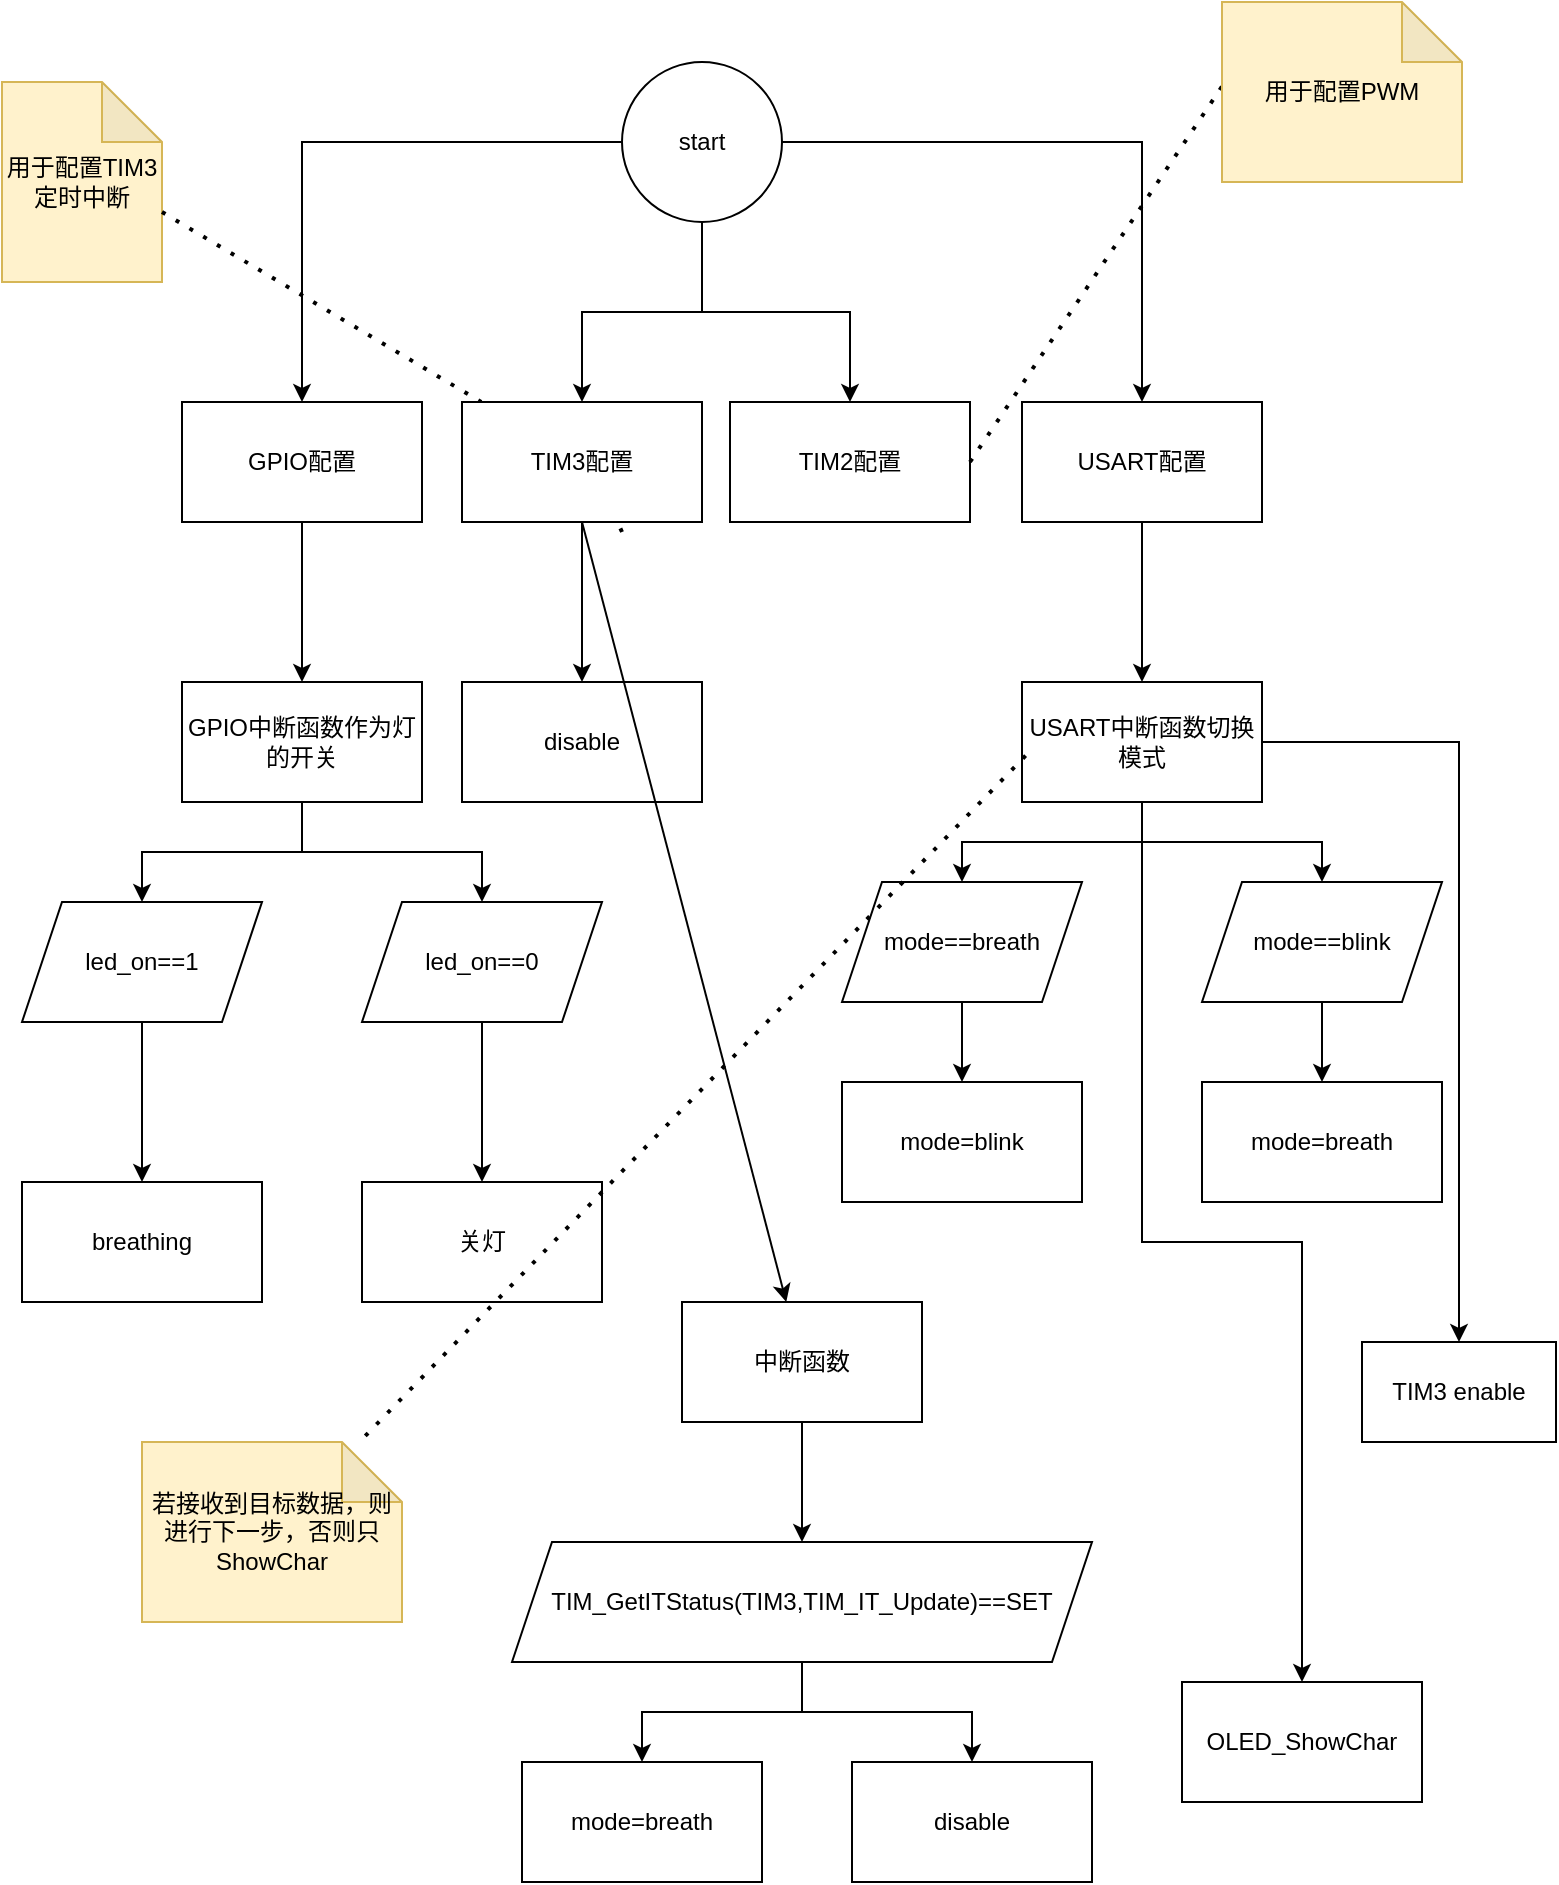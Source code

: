 <mxfile version="24.7.17">
  <diagram name="第 1 页" id="KKZOjZwv2nH5UE7Kqlf1">
    <mxGraphModel dx="855" dy="640" grid="1" gridSize="10" guides="1" tooltips="1" connect="1" arrows="1" fold="1" page="1" pageScale="1" pageWidth="827" pageHeight="1169" math="0" shadow="0">
      <root>
        <mxCell id="0" />
        <mxCell id="1" parent="0" />
        <mxCell id="dH0rpeb1SfjiAGW3sV3q-6" value="" style="edgeStyle=orthogonalEdgeStyle;rounded=0;orthogonalLoop=1;jettySize=auto;html=1;" edge="1" parent="1" source="dH0rpeb1SfjiAGW3sV3q-1" target="dH0rpeb1SfjiAGW3sV3q-5">
          <mxGeometry relative="1" as="geometry" />
        </mxCell>
        <mxCell id="dH0rpeb1SfjiAGW3sV3q-8" value="" style="edgeStyle=orthogonalEdgeStyle;rounded=0;orthogonalLoop=1;jettySize=auto;html=1;" edge="1" parent="1" source="dH0rpeb1SfjiAGW3sV3q-1" target="dH0rpeb1SfjiAGW3sV3q-7">
          <mxGeometry relative="1" as="geometry" />
        </mxCell>
        <mxCell id="dH0rpeb1SfjiAGW3sV3q-10" value="" style="edgeStyle=orthogonalEdgeStyle;rounded=0;orthogonalLoop=1;jettySize=auto;html=1;" edge="1" parent="1" source="dH0rpeb1SfjiAGW3sV3q-1" target="dH0rpeb1SfjiAGW3sV3q-9">
          <mxGeometry relative="1" as="geometry" />
        </mxCell>
        <mxCell id="dH0rpeb1SfjiAGW3sV3q-20" value="" style="edgeStyle=orthogonalEdgeStyle;rounded=0;orthogonalLoop=1;jettySize=auto;html=1;" edge="1" parent="1" source="dH0rpeb1SfjiAGW3sV3q-1" target="dH0rpeb1SfjiAGW3sV3q-19">
          <mxGeometry relative="1" as="geometry" />
        </mxCell>
        <mxCell id="dH0rpeb1SfjiAGW3sV3q-1" value="start" style="ellipse;whiteSpace=wrap;html=1;aspect=fixed;" vertex="1" parent="1">
          <mxGeometry x="360" y="50" width="80" height="80" as="geometry" />
        </mxCell>
        <mxCell id="dH0rpeb1SfjiAGW3sV3q-5" value="TIM2配置" style="whiteSpace=wrap;html=1;" vertex="1" parent="1">
          <mxGeometry x="414" y="220" width="120" height="60" as="geometry" />
        </mxCell>
        <mxCell id="dH0rpeb1SfjiAGW3sV3q-22" value="" style="edgeStyle=orthogonalEdgeStyle;rounded=0;orthogonalLoop=1;jettySize=auto;html=1;" edge="1" parent="1" source="dH0rpeb1SfjiAGW3sV3q-7" target="dH0rpeb1SfjiAGW3sV3q-21">
          <mxGeometry relative="1" as="geometry" />
        </mxCell>
        <mxCell id="dH0rpeb1SfjiAGW3sV3q-7" value="GPIO配置" style="whiteSpace=wrap;html=1;" vertex="1" parent="1">
          <mxGeometry x="140" y="220" width="120" height="60" as="geometry" />
        </mxCell>
        <mxCell id="dH0rpeb1SfjiAGW3sV3q-12" value="用于配置TIM3定时中断" style="shape=note;whiteSpace=wrap;html=1;backgroundOutline=1;darkOpacity=0.05;fillColor=#fff2cc;strokeColor=#d6b656;" vertex="1" parent="1">
          <mxGeometry x="50" y="60" width="80" height="100" as="geometry" />
        </mxCell>
        <mxCell id="dH0rpeb1SfjiAGW3sV3q-13" value="" style="endArrow=none;dashed=1;html=1;dashPattern=1 3;strokeWidth=2;rounded=0;exitX=0;exitY=0;exitDx=80;exitDy=65;exitPerimeter=0;" edge="1" parent="1" source="dH0rpeb1SfjiAGW3sV3q-9">
          <mxGeometry width="50" height="50" relative="1" as="geometry">
            <mxPoint x="290" y="290" as="sourcePoint" />
            <mxPoint x="340" y="240" as="targetPoint" />
          </mxGeometry>
        </mxCell>
        <mxCell id="dH0rpeb1SfjiAGW3sV3q-14" value="" style="endArrow=none;dashed=1;html=1;dashPattern=1 3;strokeWidth=2;rounded=0;entryX=0.05;entryY=0.37;entryDx=0;entryDy=0;entryPerimeter=0;" edge="1" parent="1" target="dH0rpeb1SfjiAGW3sV3q-15">
          <mxGeometry width="50" height="50" relative="1" as="geometry">
            <mxPoint x="534" y="250" as="sourcePoint" />
            <mxPoint x="690" y="300" as="targetPoint" />
          </mxGeometry>
        </mxCell>
        <mxCell id="dH0rpeb1SfjiAGW3sV3q-15" value="用于配置PWM" style="shape=note;whiteSpace=wrap;html=1;backgroundOutline=1;darkOpacity=0.05;fillColor=#fff2cc;strokeColor=#d6b656;" vertex="1" parent="1">
          <mxGeometry x="660" y="20" width="120" height="90" as="geometry" />
        </mxCell>
        <mxCell id="dH0rpeb1SfjiAGW3sV3q-18" value="" style="endArrow=none;dashed=1;html=1;dashPattern=1 3;strokeWidth=2;rounded=0;exitX=0;exitY=0;exitDx=80;exitDy=65;exitPerimeter=0;" edge="1" parent="1" source="dH0rpeb1SfjiAGW3sV3q-12" target="dH0rpeb1SfjiAGW3sV3q-9">
          <mxGeometry width="50" height="50" relative="1" as="geometry">
            <mxPoint x="130" y="125" as="sourcePoint" />
            <mxPoint x="340" y="240" as="targetPoint" />
          </mxGeometry>
        </mxCell>
        <mxCell id="dH0rpeb1SfjiAGW3sV3q-32" value="" style="edgeStyle=orthogonalEdgeStyle;rounded=0;orthogonalLoop=1;jettySize=auto;html=1;" edge="1" parent="1" source="dH0rpeb1SfjiAGW3sV3q-9" target="dH0rpeb1SfjiAGW3sV3q-31">
          <mxGeometry relative="1" as="geometry" />
        </mxCell>
        <mxCell id="dH0rpeb1SfjiAGW3sV3q-9" value="TIM3配置" style="whiteSpace=wrap;html=1;" vertex="1" parent="1">
          <mxGeometry x="280" y="220" width="120" height="60" as="geometry" />
        </mxCell>
        <mxCell id="dH0rpeb1SfjiAGW3sV3q-36" value="" style="edgeStyle=orthogonalEdgeStyle;rounded=0;orthogonalLoop=1;jettySize=auto;html=1;" edge="1" parent="1" source="dH0rpeb1SfjiAGW3sV3q-19" target="dH0rpeb1SfjiAGW3sV3q-35">
          <mxGeometry relative="1" as="geometry" />
        </mxCell>
        <mxCell id="dH0rpeb1SfjiAGW3sV3q-19" value="USART配置" style="whiteSpace=wrap;html=1;" vertex="1" parent="1">
          <mxGeometry x="560" y="220" width="120" height="60" as="geometry" />
        </mxCell>
        <mxCell id="dH0rpeb1SfjiAGW3sV3q-24" value="" style="edgeStyle=orthogonalEdgeStyle;rounded=0;orthogonalLoop=1;jettySize=auto;html=1;" edge="1" parent="1" source="dH0rpeb1SfjiAGW3sV3q-21" target="dH0rpeb1SfjiAGW3sV3q-23">
          <mxGeometry relative="1" as="geometry" />
        </mxCell>
        <mxCell id="dH0rpeb1SfjiAGW3sV3q-26" value="" style="edgeStyle=orthogonalEdgeStyle;rounded=0;orthogonalLoop=1;jettySize=auto;html=1;" edge="1" parent="1" source="dH0rpeb1SfjiAGW3sV3q-21" target="dH0rpeb1SfjiAGW3sV3q-25">
          <mxGeometry relative="1" as="geometry" />
        </mxCell>
        <mxCell id="dH0rpeb1SfjiAGW3sV3q-21" value="GPIO中断函数作为灯的开关" style="whiteSpace=wrap;html=1;" vertex="1" parent="1">
          <mxGeometry x="140" y="360" width="120" height="60" as="geometry" />
        </mxCell>
        <mxCell id="dH0rpeb1SfjiAGW3sV3q-28" value="" style="edgeStyle=orthogonalEdgeStyle;rounded=0;orthogonalLoop=1;jettySize=auto;html=1;" edge="1" parent="1" source="dH0rpeb1SfjiAGW3sV3q-23" target="dH0rpeb1SfjiAGW3sV3q-27">
          <mxGeometry relative="1" as="geometry" />
        </mxCell>
        <mxCell id="dH0rpeb1SfjiAGW3sV3q-23" value="led_on==1" style="shape=parallelogram;perimeter=parallelogramPerimeter;whiteSpace=wrap;html=1;fixedSize=1;" vertex="1" parent="1">
          <mxGeometry x="60" y="470" width="120" height="60" as="geometry" />
        </mxCell>
        <mxCell id="dH0rpeb1SfjiAGW3sV3q-30" value="" style="edgeStyle=orthogonalEdgeStyle;rounded=0;orthogonalLoop=1;jettySize=auto;html=1;" edge="1" parent="1" source="dH0rpeb1SfjiAGW3sV3q-25" target="dH0rpeb1SfjiAGW3sV3q-29">
          <mxGeometry relative="1" as="geometry" />
        </mxCell>
        <mxCell id="dH0rpeb1SfjiAGW3sV3q-25" value="led_on==0" style="shape=parallelogram;perimeter=parallelogramPerimeter;whiteSpace=wrap;html=1;fixedSize=1;" vertex="1" parent="1">
          <mxGeometry x="230" y="470" width="120" height="60" as="geometry" />
        </mxCell>
        <mxCell id="dH0rpeb1SfjiAGW3sV3q-27" value="breathing" style="whiteSpace=wrap;html=1;" vertex="1" parent="1">
          <mxGeometry x="60" y="610" width="120" height="60" as="geometry" />
        </mxCell>
        <mxCell id="dH0rpeb1SfjiAGW3sV3q-29" value="关灯" style="whiteSpace=wrap;html=1;" vertex="1" parent="1">
          <mxGeometry x="230" y="610" width="120" height="60" as="geometry" />
        </mxCell>
        <mxCell id="dH0rpeb1SfjiAGW3sV3q-31" value="disable" style="whiteSpace=wrap;html=1;" vertex="1" parent="1">
          <mxGeometry x="280" y="360" width="120" height="60" as="geometry" />
        </mxCell>
        <mxCell id="dH0rpeb1SfjiAGW3sV3q-38" value="" style="edgeStyle=orthogonalEdgeStyle;rounded=0;orthogonalLoop=1;jettySize=auto;html=1;" edge="1" parent="1" source="dH0rpeb1SfjiAGW3sV3q-35" target="dH0rpeb1SfjiAGW3sV3q-37">
          <mxGeometry relative="1" as="geometry" />
        </mxCell>
        <mxCell id="dH0rpeb1SfjiAGW3sV3q-42" value="" style="edgeStyle=orthogonalEdgeStyle;rounded=0;orthogonalLoop=1;jettySize=auto;html=1;" edge="1" parent="1" source="dH0rpeb1SfjiAGW3sV3q-35" target="dH0rpeb1SfjiAGW3sV3q-41">
          <mxGeometry relative="1" as="geometry" />
        </mxCell>
        <mxCell id="dH0rpeb1SfjiAGW3sV3q-47" value="" style="edgeStyle=orthogonalEdgeStyle;rounded=0;orthogonalLoop=1;jettySize=auto;html=1;" edge="1" parent="1" source="dH0rpeb1SfjiAGW3sV3q-35" target="dH0rpeb1SfjiAGW3sV3q-46">
          <mxGeometry relative="1" as="geometry" />
        </mxCell>
        <mxCell id="dH0rpeb1SfjiAGW3sV3q-57" value="" style="edgeStyle=orthogonalEdgeStyle;rounded=0;orthogonalLoop=1;jettySize=auto;html=1;" edge="1" parent="1" source="dH0rpeb1SfjiAGW3sV3q-35" target="dH0rpeb1SfjiAGW3sV3q-56">
          <mxGeometry relative="1" as="geometry" />
        </mxCell>
        <mxCell id="dH0rpeb1SfjiAGW3sV3q-35" value="USART中断函数切换模式" style="whiteSpace=wrap;html=1;" vertex="1" parent="1">
          <mxGeometry x="560" y="360" width="120" height="60" as="geometry" />
        </mxCell>
        <mxCell id="dH0rpeb1SfjiAGW3sV3q-40" value="" style="edgeStyle=orthogonalEdgeStyle;rounded=0;orthogonalLoop=1;jettySize=auto;html=1;" edge="1" parent="1" source="dH0rpeb1SfjiAGW3sV3q-37" target="dH0rpeb1SfjiAGW3sV3q-39">
          <mxGeometry relative="1" as="geometry" />
        </mxCell>
        <mxCell id="dH0rpeb1SfjiAGW3sV3q-37" value="mode==breath" style="shape=parallelogram;perimeter=parallelogramPerimeter;whiteSpace=wrap;html=1;fixedSize=1;" vertex="1" parent="1">
          <mxGeometry x="470" y="460" width="120" height="60" as="geometry" />
        </mxCell>
        <mxCell id="dH0rpeb1SfjiAGW3sV3q-39" value="mode=blink" style="whiteSpace=wrap;html=1;" vertex="1" parent="1">
          <mxGeometry x="470" y="560" width="120" height="60" as="geometry" />
        </mxCell>
        <mxCell id="dH0rpeb1SfjiAGW3sV3q-44" value="" style="edgeStyle=orthogonalEdgeStyle;rounded=0;orthogonalLoop=1;jettySize=auto;html=1;" edge="1" parent="1" source="dH0rpeb1SfjiAGW3sV3q-41" target="dH0rpeb1SfjiAGW3sV3q-43">
          <mxGeometry relative="1" as="geometry" />
        </mxCell>
        <mxCell id="dH0rpeb1SfjiAGW3sV3q-41" value="mode==blink" style="shape=parallelogram;perimeter=parallelogramPerimeter;whiteSpace=wrap;html=1;fixedSize=1;" vertex="1" parent="1">
          <mxGeometry x="650" y="460" width="120" height="60" as="geometry" />
        </mxCell>
        <mxCell id="dH0rpeb1SfjiAGW3sV3q-43" value="mode=breath" style="whiteSpace=wrap;html=1;" vertex="1" parent="1">
          <mxGeometry x="650" y="560" width="120" height="60" as="geometry" />
        </mxCell>
        <mxCell id="dH0rpeb1SfjiAGW3sV3q-46" value="TIM3 enable" style="whiteSpace=wrap;html=1;" vertex="1" parent="1">
          <mxGeometry x="730" y="690" width="97" height="50" as="geometry" />
        </mxCell>
        <mxCell id="dH0rpeb1SfjiAGW3sV3q-48" value="" style="endArrow=classic;html=1;rounded=0;exitX=0.5;exitY=1;exitDx=0;exitDy=0;" edge="1" parent="1" source="dH0rpeb1SfjiAGW3sV3q-9" target="dH0rpeb1SfjiAGW3sV3q-49">
          <mxGeometry width="50" height="50" relative="1" as="geometry">
            <mxPoint x="550" y="500" as="sourcePoint" />
            <mxPoint x="450" y="700" as="targetPoint" />
          </mxGeometry>
        </mxCell>
        <mxCell id="dH0rpeb1SfjiAGW3sV3q-51" value="" style="edgeStyle=orthogonalEdgeStyle;rounded=0;orthogonalLoop=1;jettySize=auto;html=1;" edge="1" parent="1" source="dH0rpeb1SfjiAGW3sV3q-49" target="dH0rpeb1SfjiAGW3sV3q-50">
          <mxGeometry relative="1" as="geometry" />
        </mxCell>
        <mxCell id="dH0rpeb1SfjiAGW3sV3q-49" value="中断函数" style="rounded=0;whiteSpace=wrap;html=1;" vertex="1" parent="1">
          <mxGeometry x="390" y="670.0" width="120" height="60" as="geometry" />
        </mxCell>
        <mxCell id="dH0rpeb1SfjiAGW3sV3q-53" value="" style="edgeStyle=orthogonalEdgeStyle;rounded=0;orthogonalLoop=1;jettySize=auto;html=1;" edge="1" parent="1" source="dH0rpeb1SfjiAGW3sV3q-50" target="dH0rpeb1SfjiAGW3sV3q-52">
          <mxGeometry relative="1" as="geometry" />
        </mxCell>
        <mxCell id="dH0rpeb1SfjiAGW3sV3q-55" value="" style="edgeStyle=orthogonalEdgeStyle;rounded=0;orthogonalLoop=1;jettySize=auto;html=1;" edge="1" parent="1" source="dH0rpeb1SfjiAGW3sV3q-50" target="dH0rpeb1SfjiAGW3sV3q-54">
          <mxGeometry relative="1" as="geometry" />
        </mxCell>
        <mxCell id="dH0rpeb1SfjiAGW3sV3q-50" value="TIM_GetITStatus(TIM3,TIM_IT_Update)==SET" style="shape=parallelogram;perimeter=parallelogramPerimeter;whiteSpace=wrap;html=1;fixedSize=1;rounded=0;" vertex="1" parent="1">
          <mxGeometry x="305" y="790" width="290" height="60" as="geometry" />
        </mxCell>
        <mxCell id="dH0rpeb1SfjiAGW3sV3q-52" value="mode=breath" style="whiteSpace=wrap;html=1;rounded=0;" vertex="1" parent="1">
          <mxGeometry x="310" y="900" width="120" height="60" as="geometry" />
        </mxCell>
        <mxCell id="dH0rpeb1SfjiAGW3sV3q-54" value="disable" style="whiteSpace=wrap;html=1;rounded=0;" vertex="1" parent="1">
          <mxGeometry x="475" y="900" width="120" height="60" as="geometry" />
        </mxCell>
        <mxCell id="dH0rpeb1SfjiAGW3sV3q-56" value="OLED_ShowChar" style="whiteSpace=wrap;html=1;" vertex="1" parent="1">
          <mxGeometry x="640" y="860" width="120" height="60" as="geometry" />
        </mxCell>
        <mxCell id="dH0rpeb1SfjiAGW3sV3q-60" value="" style="endArrow=none;dashed=1;html=1;dashPattern=1 3;strokeWidth=2;rounded=0;exitX=0.015;exitY=0.614;exitDx=0;exitDy=0;exitPerimeter=0;" edge="1" parent="1" source="dH0rpeb1SfjiAGW3sV3q-35" target="dH0rpeb1SfjiAGW3sV3q-61">
          <mxGeometry width="50" height="50" relative="1" as="geometry">
            <mxPoint x="450" y="330" as="sourcePoint" />
            <mxPoint x="270" y="761.818" as="targetPoint" />
          </mxGeometry>
        </mxCell>
        <mxCell id="dH0rpeb1SfjiAGW3sV3q-61" value="若接收到目标数据，则进行下一步，否则只ShowChar" style="shape=note;whiteSpace=wrap;html=1;backgroundOutline=1;darkOpacity=0.05;fillColor=#fff2cc;strokeColor=#d6b656;" vertex="1" parent="1">
          <mxGeometry x="120" y="740" width="130" height="90" as="geometry" />
        </mxCell>
      </root>
    </mxGraphModel>
  </diagram>
</mxfile>
